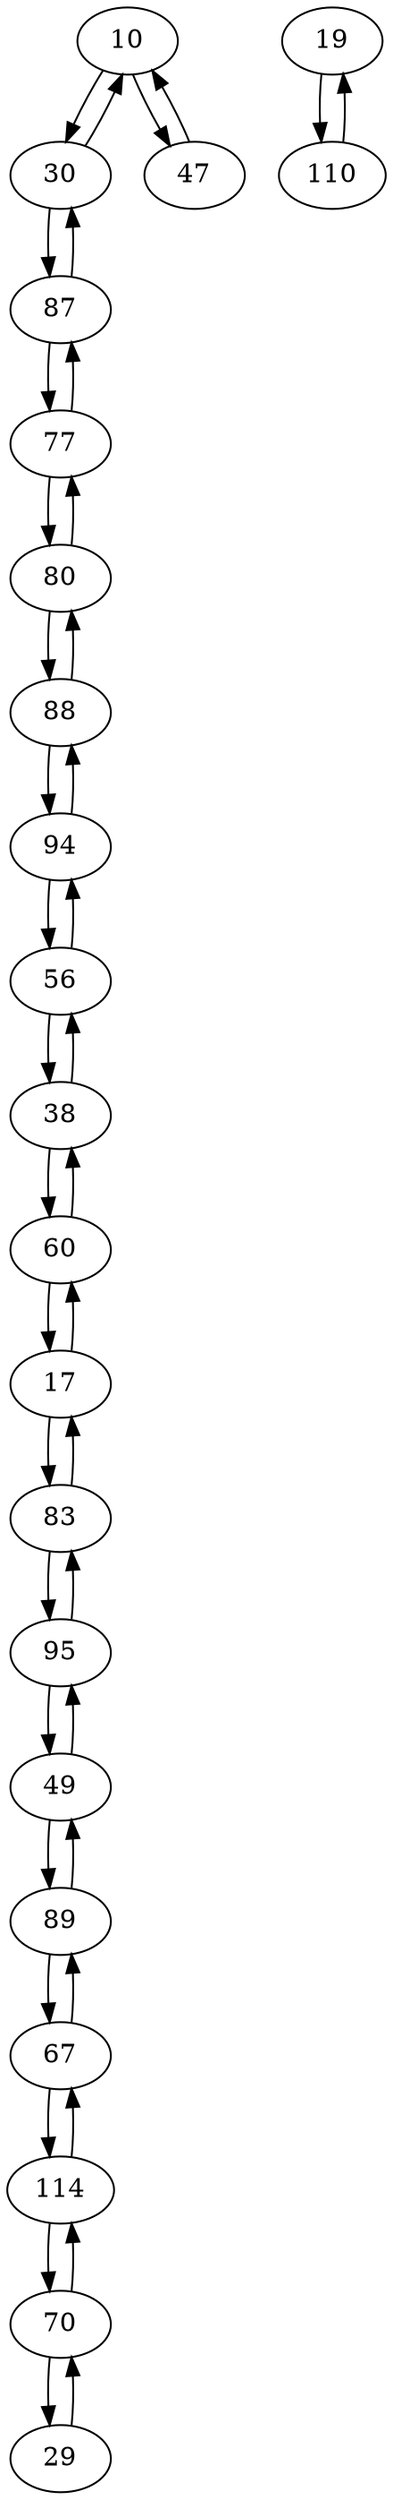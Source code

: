 digraph G {
10 -> 30;
17 -> 60;
30 -> 10;
38 -> 60;
47 -> 10;
49 -> 95;
56 -> 94;
60 -> 38;
67 -> 114;
70 -> 114;
77 -> 87;
80 -> 77;
83 -> 95;
87 -> 77;
88 -> 80;
89 -> 67;
94 -> 88;
95 -> 49;
114 -> 67;
10 -> 47;
17 -> 83;
19 -> 110;
29 -> 70;
30 -> 87;
38 -> 56;
49 -> 89;
56 -> 38;
60 -> 17;
67 -> 89;
70 -> 29;
77 -> 80;
80 -> 88;
83 -> 17;
87 -> 30;
88 -> 94;
89 -> 49;
94 -> 56;
95 -> 83;
110 -> 19;
114 -> 70;
}
